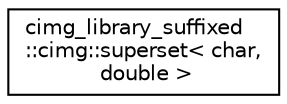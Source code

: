 digraph "Graphical Class Hierarchy"
{
 // LATEX_PDF_SIZE
  edge [fontname="Helvetica",fontsize="10",labelfontname="Helvetica",labelfontsize="10"];
  node [fontname="Helvetica",fontsize="10",shape=record];
  rankdir="LR";
  Node0 [label="cimg_library_suffixed\l::cimg::superset\< char,\l double \>",height=0.2,width=0.4,color="black", fillcolor="white", style="filled",URL="$structcimg__library__suffixed_1_1cimg_1_1superset_3_01char_00_01double_01_4.html",tooltip=" "];
}
